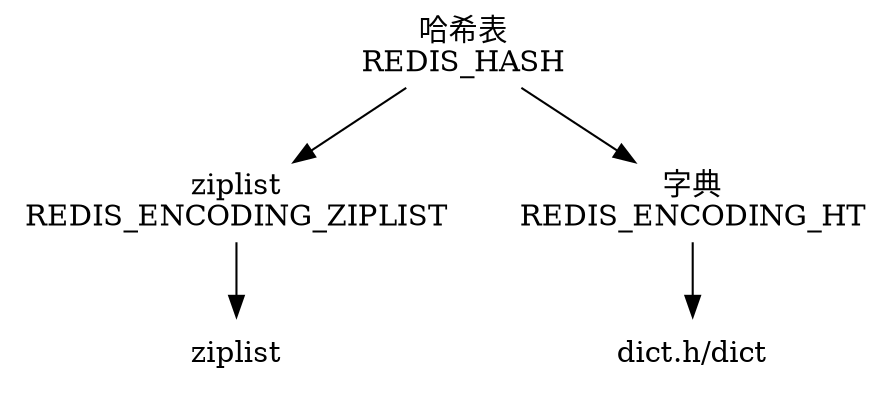 digraph redis_hash {

    node [shape=plaintext];

    // type

    REDIS_HASH [label="哈希表\nREDIS_HASH"];

    // encoding

    REDIS_ENCODING_ZIPLIST [label="ziplist\nREDIS_ENCODING_ZIPLIST"];
    REDIS_ENCODING_HT [label="字典\nREDIS_ENCODING_HT"];

    // edge

    REDIS_HASH -> REDIS_ENCODING_ZIPLIST;
    REDIS_HASH -> REDIS_ENCODING_HT;

    // datastruct 1

    ziplist [label="ziplist"];

    REDIS_ENCODING_ZIPLIST -> ziplist;

    // datastruct 2

    dict [label="dict.h/dict"];

    REDIS_ENCODING_HT -> dict;
}
